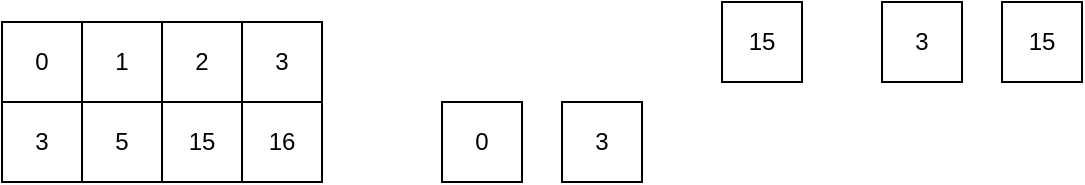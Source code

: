 <mxfile version="15.8.7" type="device"><diagram id="yfxKQcNWm_U93sw4MYC-" name="페이지-1"><mxGraphModel dx="569" dy="343" grid="1" gridSize="10" guides="1" tooltips="1" connect="1" arrows="1" fold="1" page="1" pageScale="1" pageWidth="10000" pageHeight="10000" math="0" shadow="0"><root><mxCell id="0"/><mxCell id="1" parent="0"/><mxCell id="SAxjFQfpnMKaxTeneTmB-1" value="5" style="rounded=0;whiteSpace=wrap;html=1;" vertex="1" parent="1"><mxGeometry x="340" y="320" width="40" height="40" as="geometry"/></mxCell><mxCell id="SAxjFQfpnMKaxTeneTmB-2" value="3" style="rounded=0;whiteSpace=wrap;html=1;" vertex="1" parent="1"><mxGeometry x="300" y="320" width="40" height="40" as="geometry"/></mxCell><mxCell id="SAxjFQfpnMKaxTeneTmB-3" value="16" style="rounded=0;whiteSpace=wrap;html=1;" vertex="1" parent="1"><mxGeometry x="420" y="320" width="40" height="40" as="geometry"/></mxCell><mxCell id="SAxjFQfpnMKaxTeneTmB-4" value="15" style="rounded=0;whiteSpace=wrap;html=1;" vertex="1" parent="1"><mxGeometry x="380" y="320" width="40" height="40" as="geometry"/></mxCell><mxCell id="SAxjFQfpnMKaxTeneTmB-7" value="0" style="rounded=0;whiteSpace=wrap;html=1;" vertex="1" parent="1"><mxGeometry x="520" y="320" width="40" height="40" as="geometry"/></mxCell><mxCell id="SAxjFQfpnMKaxTeneTmB-8" value="3" style="rounded=0;whiteSpace=wrap;html=1;" vertex="1" parent="1"><mxGeometry x="580" y="320" width="40" height="40" as="geometry"/></mxCell><mxCell id="SAxjFQfpnMKaxTeneTmB-9" value="1" style="rounded=0;whiteSpace=wrap;html=1;" vertex="1" parent="1"><mxGeometry x="340" y="280" width="40" height="40" as="geometry"/></mxCell><mxCell id="SAxjFQfpnMKaxTeneTmB-10" value="0" style="rounded=0;whiteSpace=wrap;html=1;" vertex="1" parent="1"><mxGeometry x="300" y="280" width="40" height="40" as="geometry"/></mxCell><mxCell id="SAxjFQfpnMKaxTeneTmB-11" value="3" style="rounded=0;whiteSpace=wrap;html=1;" vertex="1" parent="1"><mxGeometry x="420" y="280" width="40" height="40" as="geometry"/></mxCell><mxCell id="SAxjFQfpnMKaxTeneTmB-12" value="2" style="rounded=0;whiteSpace=wrap;html=1;" vertex="1" parent="1"><mxGeometry x="380" y="280" width="40" height="40" as="geometry"/></mxCell><mxCell id="SAxjFQfpnMKaxTeneTmB-13" value="15" style="rounded=0;whiteSpace=wrap;html=1;" vertex="1" parent="1"><mxGeometry x="660" y="270" width="40" height="40" as="geometry"/></mxCell><mxCell id="SAxjFQfpnMKaxTeneTmB-14" value="3" style="rounded=0;whiteSpace=wrap;html=1;" vertex="1" parent="1"><mxGeometry x="740" y="270" width="40" height="40" as="geometry"/></mxCell><mxCell id="SAxjFQfpnMKaxTeneTmB-15" value="15" style="rounded=0;whiteSpace=wrap;html=1;" vertex="1" parent="1"><mxGeometry x="800" y="270" width="40" height="40" as="geometry"/></mxCell></root></mxGraphModel></diagram></mxfile>